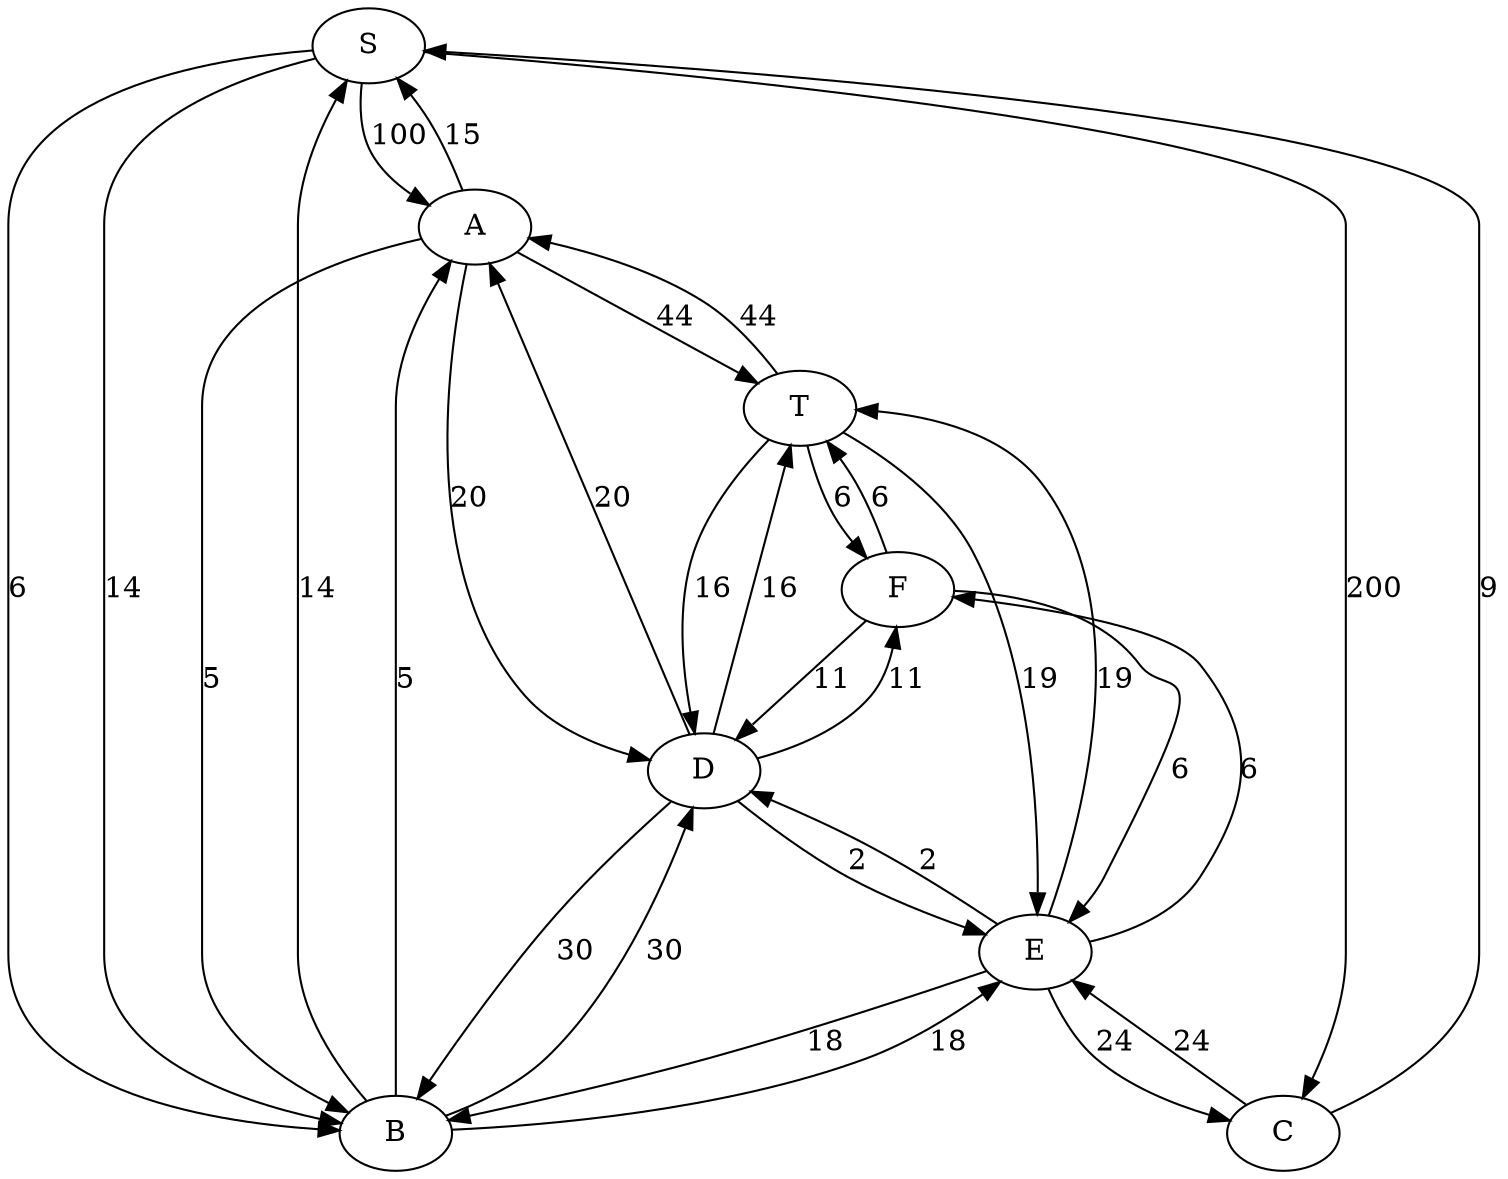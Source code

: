 digraph testgraph003 {
	S -> A [label=100]
	S -> B [label=6]
	S -> B [label=14]
	S -> C [label=200]
	A -> S [label=15]
	A -> B [label=5]
	A -> D [label=20]
	A -> T [label=44]
	B -> S [label=14]
	B -> A [label=5]
	B -> D [label=30]
	B -> E [label=18]
	C -> S [label=9]
	C -> E [label=24]
	D -> A [label=20]
	D -> B [label=30]
	D -> E [label=2]
	D -> F [label=11]
	D -> T [label=16]
	E -> B [label=18]
	E -> C [label=24]
	E -> D [label=2]
	E -> F [label=6]
	E -> T [label=19]
	F -> D [label=11]
	F -> E [label=6]
	F -> T [label=6]
	T -> A [label=44]
	T -> D [label=16]
	T -> F [label=6]
	T -> E [label=19]
}